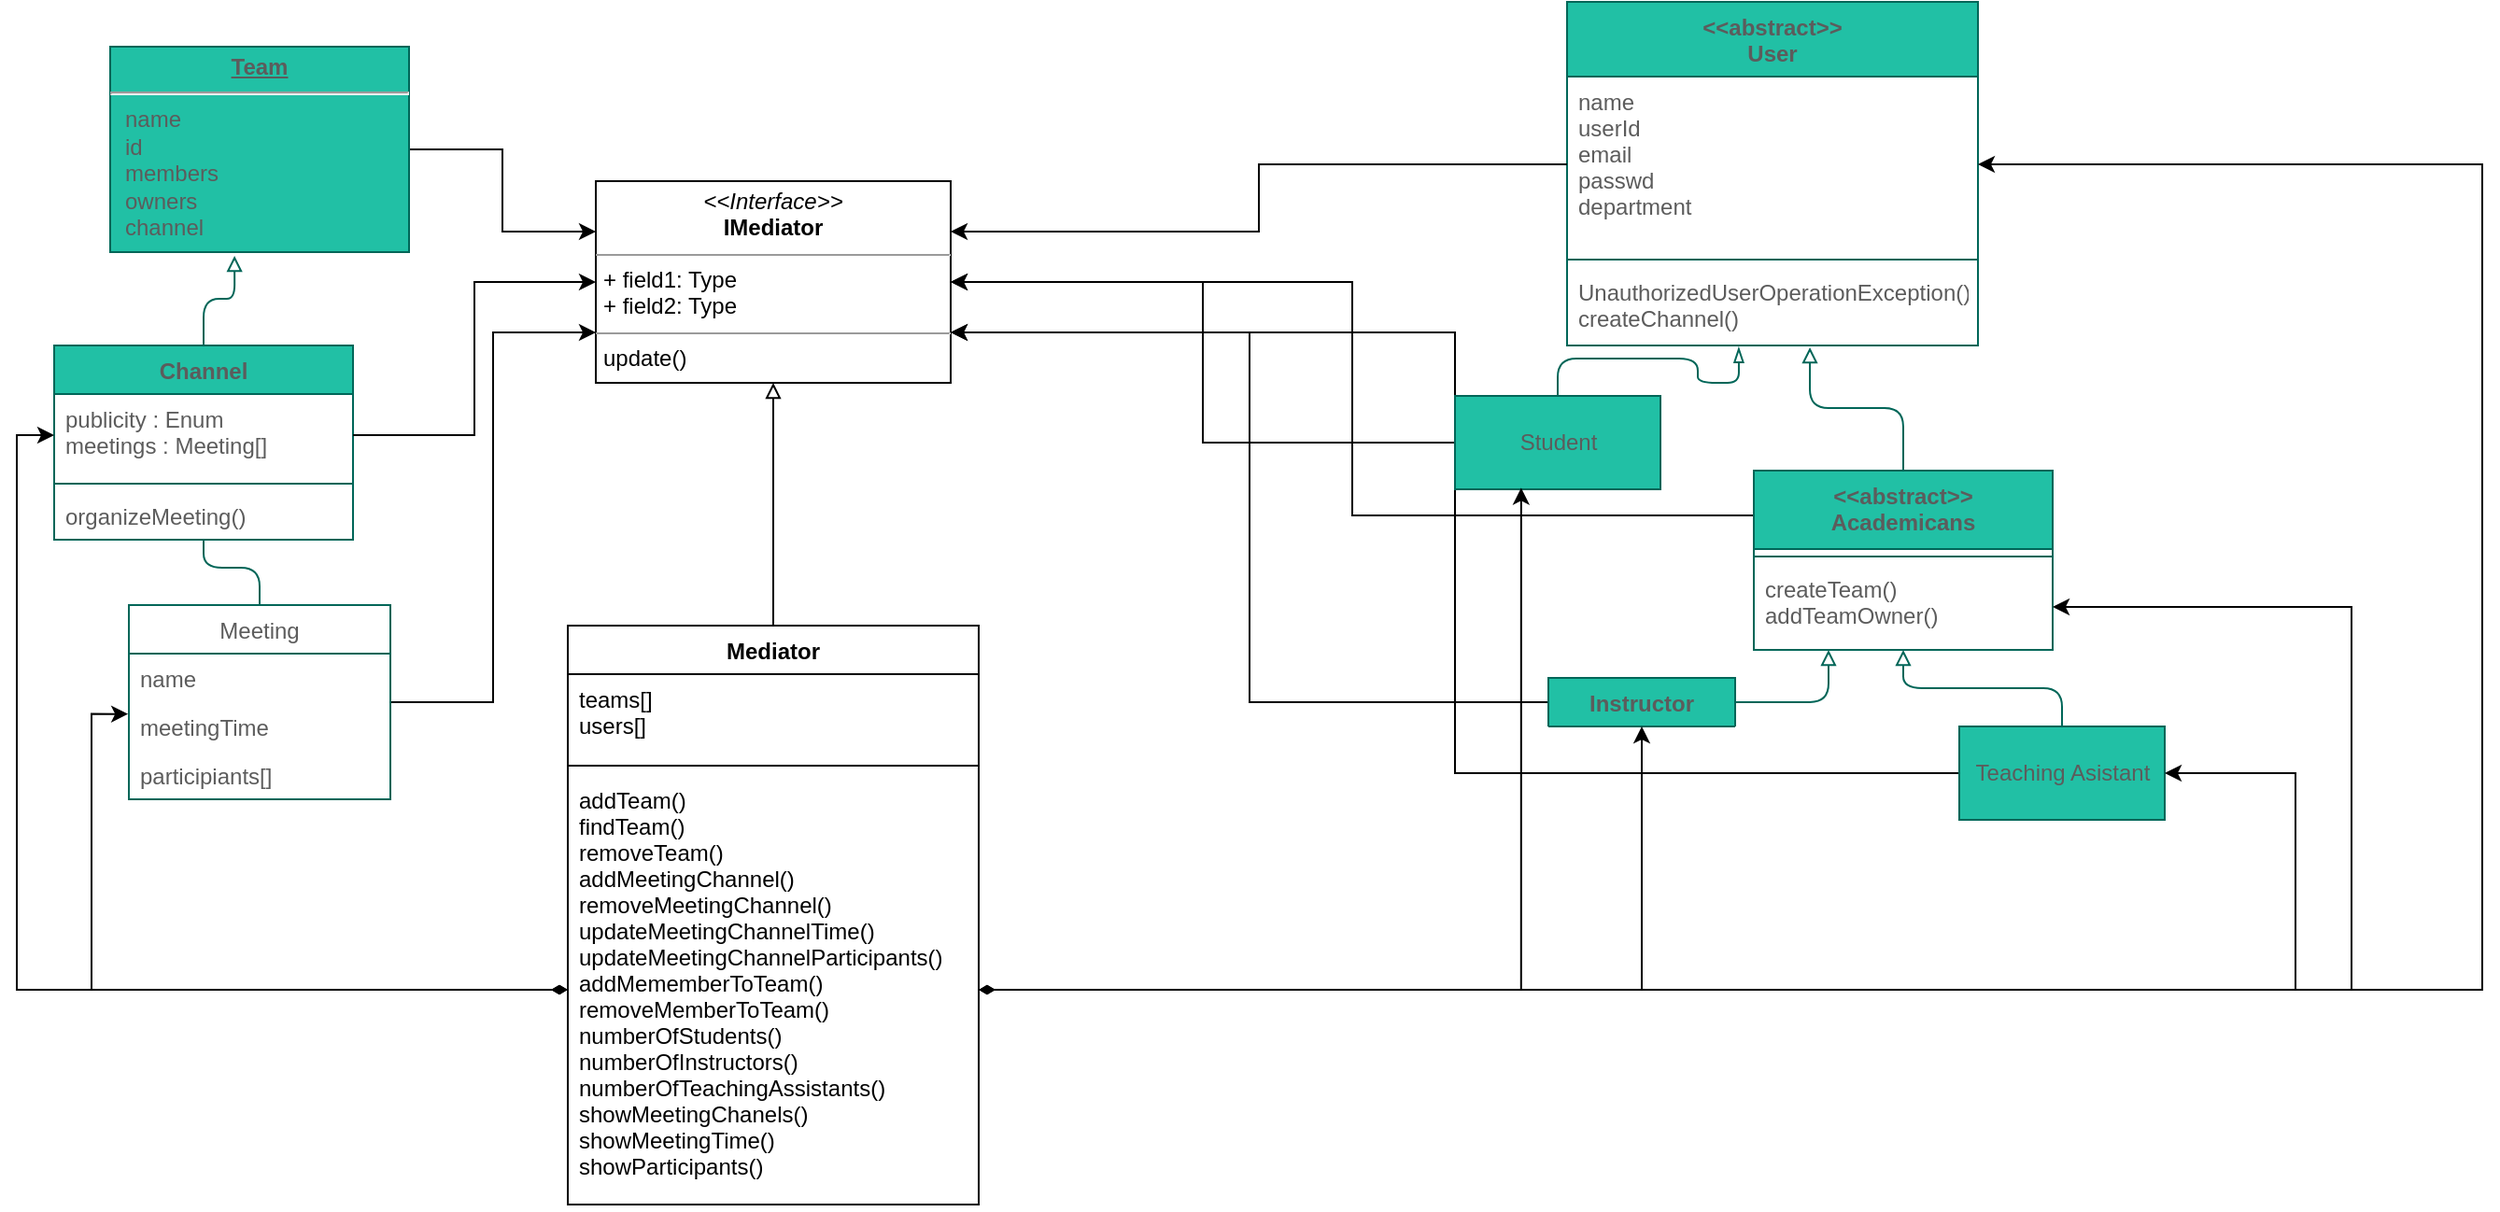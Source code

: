 <mxfile version="14.4.8" type="github">
  <diagram id="frSlsXL32v84QczZVaso" name="Page-1">
    <mxGraphModel dx="1421" dy="651" grid="1" gridSize="10" guides="1" tooltips="1" connect="1" arrows="1" fold="1" page="1" pageScale="1" pageWidth="850" pageHeight="1100" math="0" shadow="0">
      <root>
        <mxCell id="0" />
        <mxCell id="1" parent="0" />
        <mxCell id="Eu2-VZ2NSnMf42Nn7M0S-6" value="&lt;&lt;abstract&gt;&gt;&#xa;User" style="swimlane;fontStyle=1;align=center;verticalAlign=top;childLayout=stackLayout;horizontal=1;startSize=40;horizontalStack=0;resizeParent=1;resizeParentMax=0;resizeLast=0;collapsible=1;marginBottom=0;rounded=0;sketch=0;fillColor=#21C0A5;strokeColor=#006658;fontColor=#5C5C5C;" parent="1" vertex="1">
          <mxGeometry x="860" y="16" width="220" height="184" as="geometry">
            <mxRectangle x="40" y="60" width="60" height="26" as="alternateBounds" />
          </mxGeometry>
        </mxCell>
        <mxCell id="Eu2-VZ2NSnMf42Nn7M0S-7" value="name&#xa;userId&#xa;email&#xa;passwd&#xa;department&#xa;" style="text;align=left;verticalAlign=top;spacingLeft=4;spacingRight=4;overflow=hidden;rotatable=0;points=[[0,0.5],[1,0.5]];portConstraint=eastwest;fontColor=#5C5C5C;" parent="Eu2-VZ2NSnMf42Nn7M0S-6" vertex="1">
          <mxGeometry y="40" width="220" height="94" as="geometry" />
        </mxCell>
        <mxCell id="Eu2-VZ2NSnMf42Nn7M0S-8" value="" style="line;strokeWidth=1;fillColor=none;align=left;verticalAlign=middle;spacingTop=-1;spacingLeft=3;spacingRight=3;rotatable=0;labelPosition=right;points=[];portConstraint=eastwest;strokeColor=#006658;fontColor=#5C5C5C;" parent="Eu2-VZ2NSnMf42Nn7M0S-6" vertex="1">
          <mxGeometry y="134" width="220" height="8" as="geometry" />
        </mxCell>
        <mxCell id="Eu2-VZ2NSnMf42Nn7M0S-9" value="UnauthorizedUserOperationException()&#xa;createChannel()" style="text;strokeColor=none;fillColor=none;align=left;verticalAlign=top;spacingLeft=4;spacingRight=4;overflow=hidden;rotatable=0;points=[[0,0.5],[1,0.5]];portConstraint=eastwest;fontColor=#5C5C5C;" parent="Eu2-VZ2NSnMf42Nn7M0S-6" vertex="1">
          <mxGeometry y="142" width="220" height="42" as="geometry" />
        </mxCell>
        <mxCell id="7nu4Bx274fvl5vmak-Ca-19" style="edgeStyle=orthogonalEdgeStyle;rounded=0;orthogonalLoop=1;jettySize=auto;html=1;endArrow=classic;endFill=1;entryX=0;entryY=0.25;entryDx=0;entryDy=0;" parent="1" source="Eu2-VZ2NSnMf42Nn7M0S-11" target="7nu4Bx274fvl5vmak-Ca-15" edge="1">
          <mxGeometry relative="1" as="geometry">
            <mxPoint x="350" y="170" as="targetPoint" />
          </mxGeometry>
        </mxCell>
        <mxCell id="Eu2-VZ2NSnMf42Nn7M0S-11" value="&lt;p style=&quot;margin: 0px ; margin-top: 4px ; text-align: center ; text-decoration: underline&quot;&gt;&lt;b&gt;Team&lt;/b&gt;&lt;/p&gt;&lt;hr&gt;&lt;p style=&quot;margin: 0px ; margin-left: 8px&quot;&gt;name&lt;/p&gt;&lt;p style=&quot;margin: 0px ; margin-left: 8px&quot;&gt;id&lt;/p&gt;&lt;p style=&quot;margin: 0px ; margin-left: 8px&quot;&gt;members&lt;/p&gt;&lt;p style=&quot;margin: 0px ; margin-left: 8px&quot;&gt;owners&lt;/p&gt;&lt;p style=&quot;margin: 0px ; margin-left: 8px&quot;&gt;channel&lt;/p&gt;" style="verticalAlign=top;align=left;overflow=fill;fontSize=12;fontFamily=Helvetica;html=1;rounded=0;sketch=0;strokeColor=#006658;fillColor=#21C0A5;fontColor=#5C5C5C;" parent="1" vertex="1">
          <mxGeometry x="80" y="40" width="160" height="110" as="geometry" />
        </mxCell>
        <mxCell id="Eu2-VZ2NSnMf42Nn7M0S-36" style="edgeStyle=orthogonalEdgeStyle;curved=0;rounded=1;sketch=0;orthogonalLoop=1;jettySize=auto;html=1;entryX=0.416;entryY=1.018;entryDx=0;entryDy=0;entryPerimeter=0;endArrow=block;endFill=0;strokeColor=#006658;fillColor=#21C0A5;fontColor=#5C5C5C;" parent="1" source="Eu2-VZ2NSnMf42Nn7M0S-13" target="Eu2-VZ2NSnMf42Nn7M0S-11" edge="1">
          <mxGeometry relative="1" as="geometry" />
        </mxCell>
        <mxCell id="Eu2-VZ2NSnMf42Nn7M0S-13" value="Channel" style="swimlane;fontStyle=1;align=center;verticalAlign=top;childLayout=stackLayout;horizontal=1;startSize=26;horizontalStack=0;resizeParent=1;resizeParentMax=0;resizeLast=0;collapsible=1;marginBottom=0;rounded=0;sketch=0;strokeColor=#006658;fillColor=#21C0A5;fontColor=#5C5C5C;" parent="1" vertex="1">
          <mxGeometry x="50" y="200" width="160" height="104" as="geometry" />
        </mxCell>
        <mxCell id="Eu2-VZ2NSnMf42Nn7M0S-14" value="publicity : Enum&#xa;meetings : Meeting[]" style="text;strokeColor=none;fillColor=none;align=left;verticalAlign=top;spacingLeft=4;spacingRight=4;overflow=hidden;rotatable=0;points=[[0,0.5],[1,0.5]];portConstraint=eastwest;fontColor=#5C5C5C;" parent="Eu2-VZ2NSnMf42Nn7M0S-13" vertex="1">
          <mxGeometry y="26" width="160" height="44" as="geometry" />
        </mxCell>
        <mxCell id="Eu2-VZ2NSnMf42Nn7M0S-15" value="" style="line;strokeWidth=1;fillColor=none;align=left;verticalAlign=middle;spacingTop=-1;spacingLeft=3;spacingRight=3;rotatable=0;labelPosition=right;points=[];portConstraint=eastwest;strokeColor=#006658;fontColor=#5C5C5C;" parent="Eu2-VZ2NSnMf42Nn7M0S-13" vertex="1">
          <mxGeometry y="70" width="160" height="8" as="geometry" />
        </mxCell>
        <mxCell id="Eu2-VZ2NSnMf42Nn7M0S-16" value="organizeMeeting()" style="text;strokeColor=none;fillColor=none;align=left;verticalAlign=top;spacingLeft=4;spacingRight=4;overflow=hidden;rotatable=0;points=[[0,0.5],[1,0.5]];portConstraint=eastwest;fontColor=#5C5C5C;" parent="Eu2-VZ2NSnMf42Nn7M0S-13" vertex="1">
          <mxGeometry y="78" width="160" height="26" as="geometry" />
        </mxCell>
        <mxCell id="Eu2-VZ2NSnMf42Nn7M0S-37" style="edgeStyle=orthogonalEdgeStyle;curved=0;rounded=1;sketch=0;orthogonalLoop=1;jettySize=auto;html=1;endArrow=none;endFill=0;strokeColor=#006658;fillColor=#21C0A5;fontColor=#5C5C5C;" parent="1" source="Eu2-VZ2NSnMf42Nn7M0S-17" target="Eu2-VZ2NSnMf42Nn7M0S-13" edge="1">
          <mxGeometry relative="1" as="geometry" />
        </mxCell>
        <mxCell id="7nu4Bx274fvl5vmak-Ca-22" style="edgeStyle=orthogonalEdgeStyle;rounded=0;orthogonalLoop=1;jettySize=auto;html=1;endArrow=classic;endFill=1;entryX=0;entryY=0.75;entryDx=0;entryDy=0;" parent="1" source="Eu2-VZ2NSnMf42Nn7M0S-17" target="7nu4Bx274fvl5vmak-Ca-15" edge="1">
          <mxGeometry relative="1" as="geometry">
            <mxPoint x="300" y="250" as="targetPoint" />
          </mxGeometry>
        </mxCell>
        <mxCell id="Eu2-VZ2NSnMf42Nn7M0S-17" value="Meeting" style="swimlane;fontStyle=0;childLayout=stackLayout;horizontal=1;startSize=26;fillColor=none;horizontalStack=0;resizeParent=1;resizeParentMax=0;resizeLast=0;collapsible=1;marginBottom=0;rounded=0;sketch=0;strokeColor=#006658;fontColor=#5C5C5C;" parent="1" vertex="1">
          <mxGeometry x="90" y="339" width="140" height="104" as="geometry" />
        </mxCell>
        <mxCell id="Eu2-VZ2NSnMf42Nn7M0S-18" value="name" style="text;strokeColor=none;fillColor=none;align=left;verticalAlign=top;spacingLeft=4;spacingRight=4;overflow=hidden;rotatable=0;points=[[0,0.5],[1,0.5]];portConstraint=eastwest;fontColor=#5C5C5C;" parent="Eu2-VZ2NSnMf42Nn7M0S-17" vertex="1">
          <mxGeometry y="26" width="140" height="26" as="geometry" />
        </mxCell>
        <mxCell id="Eu2-VZ2NSnMf42Nn7M0S-19" value="meetingTime" style="text;strokeColor=none;fillColor=none;align=left;verticalAlign=top;spacingLeft=4;spacingRight=4;overflow=hidden;rotatable=0;points=[[0,0.5],[1,0.5]];portConstraint=eastwest;fontColor=#5C5C5C;" parent="Eu2-VZ2NSnMf42Nn7M0S-17" vertex="1">
          <mxGeometry y="52" width="140" height="26" as="geometry" />
        </mxCell>
        <mxCell id="Eu2-VZ2NSnMf42Nn7M0S-20" value="participiants[]" style="text;strokeColor=none;fillColor=none;align=left;verticalAlign=top;spacingLeft=4;spacingRight=4;overflow=hidden;rotatable=0;points=[[0,0.5],[1,0.5]];portConstraint=eastwest;fontColor=#5C5C5C;" parent="Eu2-VZ2NSnMf42Nn7M0S-17" vertex="1">
          <mxGeometry y="78" width="140" height="26" as="geometry" />
        </mxCell>
        <mxCell id="Eu2-VZ2NSnMf42Nn7M0S-33" style="edgeStyle=orthogonalEdgeStyle;curved=0;rounded=1;sketch=0;orthogonalLoop=1;jettySize=auto;html=1;entryX=0.25;entryY=1;entryDx=0;entryDy=0;strokeColor=#006658;fillColor=#21C0A5;fontColor=#5C5C5C;endArrow=block;endFill=0;" parent="1" source="Eu2-VZ2NSnMf42Nn7M0S-21" target="Eu2-VZ2NSnMf42Nn7M0S-25" edge="1">
          <mxGeometry relative="1" as="geometry" />
        </mxCell>
        <mxCell id="7nu4Bx274fvl5vmak-Ca-27" style="edgeStyle=orthogonalEdgeStyle;rounded=0;orthogonalLoop=1;jettySize=auto;html=1;entryX=1;entryY=0.75;entryDx=0;entryDy=0;endArrow=classic;endFill=1;" parent="1" source="Eu2-VZ2NSnMf42Nn7M0S-21" target="7nu4Bx274fvl5vmak-Ca-15" edge="1">
          <mxGeometry relative="1" as="geometry" />
        </mxCell>
        <mxCell id="Eu2-VZ2NSnMf42Nn7M0S-21" value="Instructor" style="swimlane;fontStyle=1;align=center;verticalAlign=top;childLayout=stackLayout;horizontal=1;startSize=26;horizontalStack=0;resizeParent=1;resizeParentMax=0;resizeLast=0;collapsible=1;marginBottom=0;rounded=0;sketch=0;strokeColor=#006658;fillColor=#21C0A5;fontColor=#5C5C5C;" parent="1" vertex="1" collapsed="1">
          <mxGeometry x="850" y="378" width="100" height="26" as="geometry">
            <mxRectangle x="400" y="390" width="160" height="86" as="alternateBounds" />
          </mxGeometry>
        </mxCell>
        <mxCell id="Eu2-VZ2NSnMf42Nn7M0S-22" value="ownedTeams : int[]" style="text;strokeColor=none;fillColor=none;align=left;verticalAlign=top;spacingLeft=4;spacingRight=4;overflow=hidden;rotatable=0;points=[[0,0.5],[1,0.5]];portConstraint=eastwest;fontColor=#5C5C5C;" parent="Eu2-VZ2NSnMf42Nn7M0S-21" vertex="1">
          <mxGeometry y="26" width="100" height="26" as="geometry" />
        </mxCell>
        <mxCell id="Eu2-VZ2NSnMf42Nn7M0S-23" value="" style="line;strokeWidth=1;fillColor=none;align=left;verticalAlign=middle;spacingTop=-1;spacingLeft=3;spacingRight=3;rotatable=0;labelPosition=right;points=[];portConstraint=eastwest;strokeColor=#006658;fontColor=#5C5C5C;" parent="Eu2-VZ2NSnMf42Nn7M0S-21" vertex="1">
          <mxGeometry y="52" width="100" height="8" as="geometry" />
        </mxCell>
        <mxCell id="Eu2-VZ2NSnMf42Nn7M0S-24" value="addUser()" style="text;strokeColor=none;fillColor=none;align=left;verticalAlign=top;spacingLeft=4;spacingRight=4;overflow=hidden;rotatable=0;points=[[0,0.5],[1,0.5]];portConstraint=eastwest;fontColor=#5C5C5C;" parent="Eu2-VZ2NSnMf42Nn7M0S-21" vertex="1">
          <mxGeometry y="60" width="100" height="26" as="geometry" />
        </mxCell>
        <mxCell id="Eu2-VZ2NSnMf42Nn7M0S-32" style="edgeStyle=orthogonalEdgeStyle;curved=0;rounded=1;sketch=0;orthogonalLoop=1;jettySize=auto;html=1;entryX=0.591;entryY=1.024;entryDx=0;entryDy=0;entryPerimeter=0;strokeColor=#006658;fillColor=#21C0A5;fontColor=#5C5C5C;endArrow=block;endFill=0;" parent="1" source="Eu2-VZ2NSnMf42Nn7M0S-25" target="Eu2-VZ2NSnMf42Nn7M0S-9" edge="1">
          <mxGeometry relative="1" as="geometry" />
        </mxCell>
        <mxCell id="7nu4Bx274fvl5vmak-Ca-26" style="edgeStyle=orthogonalEdgeStyle;rounded=0;orthogonalLoop=1;jettySize=auto;html=1;exitX=0;exitY=0.25;exitDx=0;exitDy=0;entryX=1;entryY=0.5;entryDx=0;entryDy=0;endArrow=classic;endFill=1;" parent="1" source="Eu2-VZ2NSnMf42Nn7M0S-25" target="7nu4Bx274fvl5vmak-Ca-15" edge="1">
          <mxGeometry relative="1" as="geometry" />
        </mxCell>
        <mxCell id="Eu2-VZ2NSnMf42Nn7M0S-25" value="&lt;&lt;abstract&gt;&gt;&#xa;Academicans" style="swimlane;fontStyle=1;align=center;verticalAlign=top;childLayout=stackLayout;horizontal=1;startSize=42;horizontalStack=0;resizeParent=1;resizeParentMax=0;resizeLast=0;collapsible=1;marginBottom=0;rounded=0;sketch=0;strokeColor=#006658;fillColor=#21C0A5;fontColor=#5C5C5C;" parent="1" vertex="1">
          <mxGeometry x="960" y="267" width="160" height="96" as="geometry">
            <mxRectangle x="640" y="278" width="90" height="26" as="alternateBounds" />
          </mxGeometry>
        </mxCell>
        <mxCell id="Eu2-VZ2NSnMf42Nn7M0S-27" value="" style="line;strokeWidth=1;fillColor=none;align=left;verticalAlign=middle;spacingTop=-1;spacingLeft=3;spacingRight=3;rotatable=0;labelPosition=right;points=[];portConstraint=eastwest;strokeColor=#006658;fontColor=#5C5C5C;" parent="Eu2-VZ2NSnMf42Nn7M0S-25" vertex="1">
          <mxGeometry y="42" width="160" height="8" as="geometry" />
        </mxCell>
        <mxCell id="Eu2-VZ2NSnMf42Nn7M0S-28" value="createTeam()&#xa;addTeamOwner()" style="text;strokeColor=none;fillColor=none;align=left;verticalAlign=top;spacingLeft=4;spacingRight=4;overflow=hidden;rotatable=0;points=[[0,0.5],[1,0.5]];portConstraint=eastwest;fontColor=#5C5C5C;" parent="Eu2-VZ2NSnMf42Nn7M0S-25" vertex="1">
          <mxGeometry y="50" width="160" height="46" as="geometry" />
        </mxCell>
        <mxCell id="Eu2-VZ2NSnMf42Nn7M0S-34" style="edgeStyle=orthogonalEdgeStyle;curved=0;rounded=1;sketch=0;orthogonalLoop=1;jettySize=auto;html=1;fillColor=#21C0A5;fontColor=#5C5C5C;strokeColor=#006658;endArrow=block;endFill=0;" parent="1" source="Eu2-VZ2NSnMf42Nn7M0S-29" target="Eu2-VZ2NSnMf42Nn7M0S-25" edge="1">
          <mxGeometry relative="1" as="geometry" />
        </mxCell>
        <mxCell id="7nu4Bx274fvl5vmak-Ca-28" style="edgeStyle=orthogonalEdgeStyle;rounded=0;orthogonalLoop=1;jettySize=auto;html=1;entryX=1;entryY=0.75;entryDx=0;entryDy=0;endArrow=classic;endFill=1;" parent="1" source="Eu2-VZ2NSnMf42Nn7M0S-29" target="7nu4Bx274fvl5vmak-Ca-15" edge="1">
          <mxGeometry relative="1" as="geometry" />
        </mxCell>
        <mxCell id="Eu2-VZ2NSnMf42Nn7M0S-29" value="Teaching Asistant" style="html=1;rounded=0;sketch=0;strokeColor=#006658;fillColor=#21C0A5;fontColor=#5C5C5C;" parent="1" vertex="1">
          <mxGeometry x="1070" y="404" width="110" height="50" as="geometry" />
        </mxCell>
        <mxCell id="Eu2-VZ2NSnMf42Nn7M0S-31" style="edgeStyle=orthogonalEdgeStyle;curved=0;rounded=1;sketch=0;orthogonalLoop=1;jettySize=auto;html=1;entryX=0.418;entryY=1.021;entryDx=0;entryDy=0;entryPerimeter=0;strokeColor=#006658;fillColor=#21C0A5;fontColor=#5C5C5C;endArrow=blockThin;endFill=0;" parent="1" source="Eu2-VZ2NSnMf42Nn7M0S-30" target="Eu2-VZ2NSnMf42Nn7M0S-9" edge="1">
          <mxGeometry relative="1" as="geometry" />
        </mxCell>
        <mxCell id="7nu4Bx274fvl5vmak-Ca-25" style="edgeStyle=orthogonalEdgeStyle;rounded=0;orthogonalLoop=1;jettySize=auto;html=1;entryX=1;entryY=0.5;entryDx=0;entryDy=0;endArrow=classic;endFill=1;" parent="1" source="Eu2-VZ2NSnMf42Nn7M0S-30" target="7nu4Bx274fvl5vmak-Ca-15" edge="1">
          <mxGeometry relative="1" as="geometry" />
        </mxCell>
        <mxCell id="Eu2-VZ2NSnMf42Nn7M0S-30" value="Student" style="html=1;rounded=0;sketch=0;strokeColor=#006658;fillColor=#21C0A5;fontColor=#5C5C5C;" parent="1" vertex="1">
          <mxGeometry x="800" y="227" width="110" height="50" as="geometry" />
        </mxCell>
        <mxCell id="7nu4Bx274fvl5vmak-Ca-17" style="edgeStyle=orthogonalEdgeStyle;rounded=0;orthogonalLoop=1;jettySize=auto;html=1;endArrow=block;endFill=0;" parent="1" source="7nu4Bx274fvl5vmak-Ca-1" target="7nu4Bx274fvl5vmak-Ca-15" edge="1">
          <mxGeometry relative="1" as="geometry" />
        </mxCell>
        <mxCell id="7nu4Bx274fvl5vmak-Ca-1" value="Mediator" style="swimlane;fontStyle=1;align=center;verticalAlign=top;childLayout=stackLayout;horizontal=1;startSize=26;horizontalStack=0;resizeParent=1;resizeParentMax=0;resizeLast=0;collapsible=1;marginBottom=0;" parent="1" vertex="1">
          <mxGeometry x="325" y="350" width="220" height="310" as="geometry" />
        </mxCell>
        <mxCell id="7nu4Bx274fvl5vmak-Ca-2" value="teams[]&#xa;users[]" style="text;strokeColor=none;fillColor=none;align=left;verticalAlign=top;spacingLeft=4;spacingRight=4;overflow=hidden;rotatable=0;points=[[0,0.5],[1,0.5]];portConstraint=eastwest;" parent="7nu4Bx274fvl5vmak-Ca-1" vertex="1">
          <mxGeometry y="26" width="220" height="44" as="geometry" />
        </mxCell>
        <mxCell id="7nu4Bx274fvl5vmak-Ca-3" value="" style="line;strokeWidth=1;fillColor=none;align=left;verticalAlign=middle;spacingTop=-1;spacingLeft=3;spacingRight=3;rotatable=0;labelPosition=right;points=[];portConstraint=eastwest;" parent="7nu4Bx274fvl5vmak-Ca-1" vertex="1">
          <mxGeometry y="70" width="220" height="10" as="geometry" />
        </mxCell>
        <mxCell id="7nu4Bx274fvl5vmak-Ca-4" value="addTeam()&#xa;findTeam() &#xa;removeTeam()&#xa;addMeetingChannel()&#xa;removeMeetingChannel()&#xa;updateMeetingChannelTime()&#xa;updateMeetingChannelParticipants()&#xa;addMememberToTeam()&#xa;removeMemberToTeam()&#xa;numberOfStudents()&#xa;numberOfInstructors()&#xa;numberOfTeachingAssistants()&#xa;showMeetingChanels()&#xa;showMeetingTime()&#xa;showParticipants()" style="text;strokeColor=none;fillColor=none;align=left;verticalAlign=top;spacingLeft=4;spacingRight=4;overflow=hidden;rotatable=0;points=[[0,0.5],[1,0.5]];portConstraint=eastwest;" parent="7nu4Bx274fvl5vmak-Ca-1" vertex="1">
          <mxGeometry y="80" width="220" height="230" as="geometry" />
        </mxCell>
        <mxCell id="7nu4Bx274fvl5vmak-Ca-15" value="&lt;p style=&quot;margin: 0px ; margin-top: 4px ; text-align: center&quot;&gt;&lt;i&gt;&amp;lt;&amp;lt;Interface&amp;gt;&amp;gt;&lt;/i&gt;&lt;br&gt;&lt;b&gt;IMediator&lt;/b&gt;&lt;/p&gt;&lt;hr size=&quot;1&quot;&gt;&lt;p style=&quot;margin: 0px ; margin-left: 4px&quot;&gt;+ field1: Type&lt;br&gt;+ field2: Type&lt;/p&gt;&lt;hr size=&quot;1&quot;&gt;&lt;p style=&quot;margin: 0px ; margin-left: 4px&quot;&gt;update()&lt;/p&gt;&lt;p style=&quot;margin: 0px ; margin-left: 4px&quot;&gt;&lt;br&gt;&lt;/p&gt;" style="verticalAlign=top;align=left;overflow=fill;fontSize=12;fontFamily=Helvetica;html=1;" parent="1" vertex="1">
          <mxGeometry x="340" y="112" width="190" height="108" as="geometry" />
        </mxCell>
        <mxCell id="7nu4Bx274fvl5vmak-Ca-21" style="edgeStyle=orthogonalEdgeStyle;rounded=0;orthogonalLoop=1;jettySize=auto;html=1;endArrow=classic;endFill=1;entryX=0;entryY=0.5;entryDx=0;entryDy=0;" parent="1" source="Eu2-VZ2NSnMf42Nn7M0S-14" target="7nu4Bx274fvl5vmak-Ca-15" edge="1">
          <mxGeometry relative="1" as="geometry">
            <mxPoint x="330" y="190" as="targetPoint" />
          </mxGeometry>
        </mxCell>
        <mxCell id="7nu4Bx274fvl5vmak-Ca-24" style="edgeStyle=orthogonalEdgeStyle;rounded=0;orthogonalLoop=1;jettySize=auto;html=1;entryX=1;entryY=0.25;entryDx=0;entryDy=0;endArrow=classic;endFill=1;" parent="1" source="Eu2-VZ2NSnMf42Nn7M0S-7" target="7nu4Bx274fvl5vmak-Ca-15" edge="1">
          <mxGeometry relative="1" as="geometry" />
        </mxCell>
        <mxCell id="7nu4Bx274fvl5vmak-Ca-29" style="edgeStyle=orthogonalEdgeStyle;rounded=0;orthogonalLoop=1;jettySize=auto;html=1;entryX=0;entryY=0.5;entryDx=0;entryDy=0;endArrow=classic;endFill=1;startArrow=diamondThin;startFill=1;" parent="1" source="7nu4Bx274fvl5vmak-Ca-4" target="Eu2-VZ2NSnMf42Nn7M0S-14" edge="1">
          <mxGeometry relative="1" as="geometry" />
        </mxCell>
        <mxCell id="7nu4Bx274fvl5vmak-Ca-30" style="edgeStyle=orthogonalEdgeStyle;rounded=0;orthogonalLoop=1;jettySize=auto;html=1;entryX=-0.003;entryY=0.244;entryDx=0;entryDy=0;entryPerimeter=0;endArrow=classic;endFill=1;startArrow=diamondThin;startFill=1;" parent="1" source="7nu4Bx274fvl5vmak-Ca-4" target="Eu2-VZ2NSnMf42Nn7M0S-19" edge="1">
          <mxGeometry relative="1" as="geometry" />
        </mxCell>
        <mxCell id="7nu4Bx274fvl5vmak-Ca-31" style="edgeStyle=orthogonalEdgeStyle;rounded=0;orthogonalLoop=1;jettySize=auto;html=1;endArrow=classic;endFill=1;entryX=1;entryY=0.5;entryDx=0;entryDy=0;" parent="1" source="7nu4Bx274fvl5vmak-Ca-4" target="Eu2-VZ2NSnMf42Nn7M0S-7" edge="1">
          <mxGeometry relative="1" as="geometry">
            <mxPoint x="1262.353" y="110" as="targetPoint" />
            <Array as="points">
              <mxPoint x="1350" y="545" />
              <mxPoint x="1350" y="103" />
            </Array>
          </mxGeometry>
        </mxCell>
        <mxCell id="7nu4Bx274fvl5vmak-Ca-32" style="edgeStyle=orthogonalEdgeStyle;rounded=0;orthogonalLoop=1;jettySize=auto;html=1;endArrow=classic;endFill=1;entryX=1;entryY=0.5;entryDx=0;entryDy=0;" parent="1" source="7nu4Bx274fvl5vmak-Ca-4" target="Eu2-VZ2NSnMf42Nn7M0S-28" edge="1">
          <mxGeometry relative="1" as="geometry">
            <mxPoint x="1212.353" y="545" as="targetPoint" />
            <Array as="points">
              <mxPoint x="1280" y="545" />
              <mxPoint x="1280" y="340" />
            </Array>
          </mxGeometry>
        </mxCell>
        <mxCell id="7nu4Bx274fvl5vmak-Ca-33" style="edgeStyle=orthogonalEdgeStyle;rounded=0;orthogonalLoop=1;jettySize=auto;html=1;endArrow=classic;endFill=1;entryX=1;entryY=0.5;entryDx=0;entryDy=0;" parent="1" source="7nu4Bx274fvl5vmak-Ca-4" target="Eu2-VZ2NSnMf42Nn7M0S-29" edge="1">
          <mxGeometry relative="1" as="geometry">
            <mxPoint x="1243.529" y="545" as="targetPoint" />
            <Array as="points">
              <mxPoint x="1250" y="545" />
              <mxPoint x="1250" y="429" />
            </Array>
          </mxGeometry>
        </mxCell>
        <mxCell id="7nu4Bx274fvl5vmak-Ca-34" style="edgeStyle=orthogonalEdgeStyle;rounded=0;orthogonalLoop=1;jettySize=auto;html=1;entryX=0.5;entryY=1;entryDx=0;entryDy=0;endArrow=classic;endFill=1;strokeWidth=1;startArrow=diamondThin;startFill=1;" parent="1" source="7nu4Bx274fvl5vmak-Ca-4" target="Eu2-VZ2NSnMf42Nn7M0S-21" edge="1">
          <mxGeometry relative="1" as="geometry" />
        </mxCell>
        <mxCell id="7nu4Bx274fvl5vmak-Ca-35" style="edgeStyle=orthogonalEdgeStyle;rounded=0;orthogonalLoop=1;jettySize=auto;html=1;entryX=0.322;entryY=0.984;entryDx=0;entryDy=0;entryPerimeter=0;endArrow=classic;endFill=1;startArrow=diamondThin;startFill=1;" parent="1" source="7nu4Bx274fvl5vmak-Ca-4" target="Eu2-VZ2NSnMf42Nn7M0S-30" edge="1">
          <mxGeometry relative="1" as="geometry" />
        </mxCell>
      </root>
    </mxGraphModel>
  </diagram>
</mxfile>

